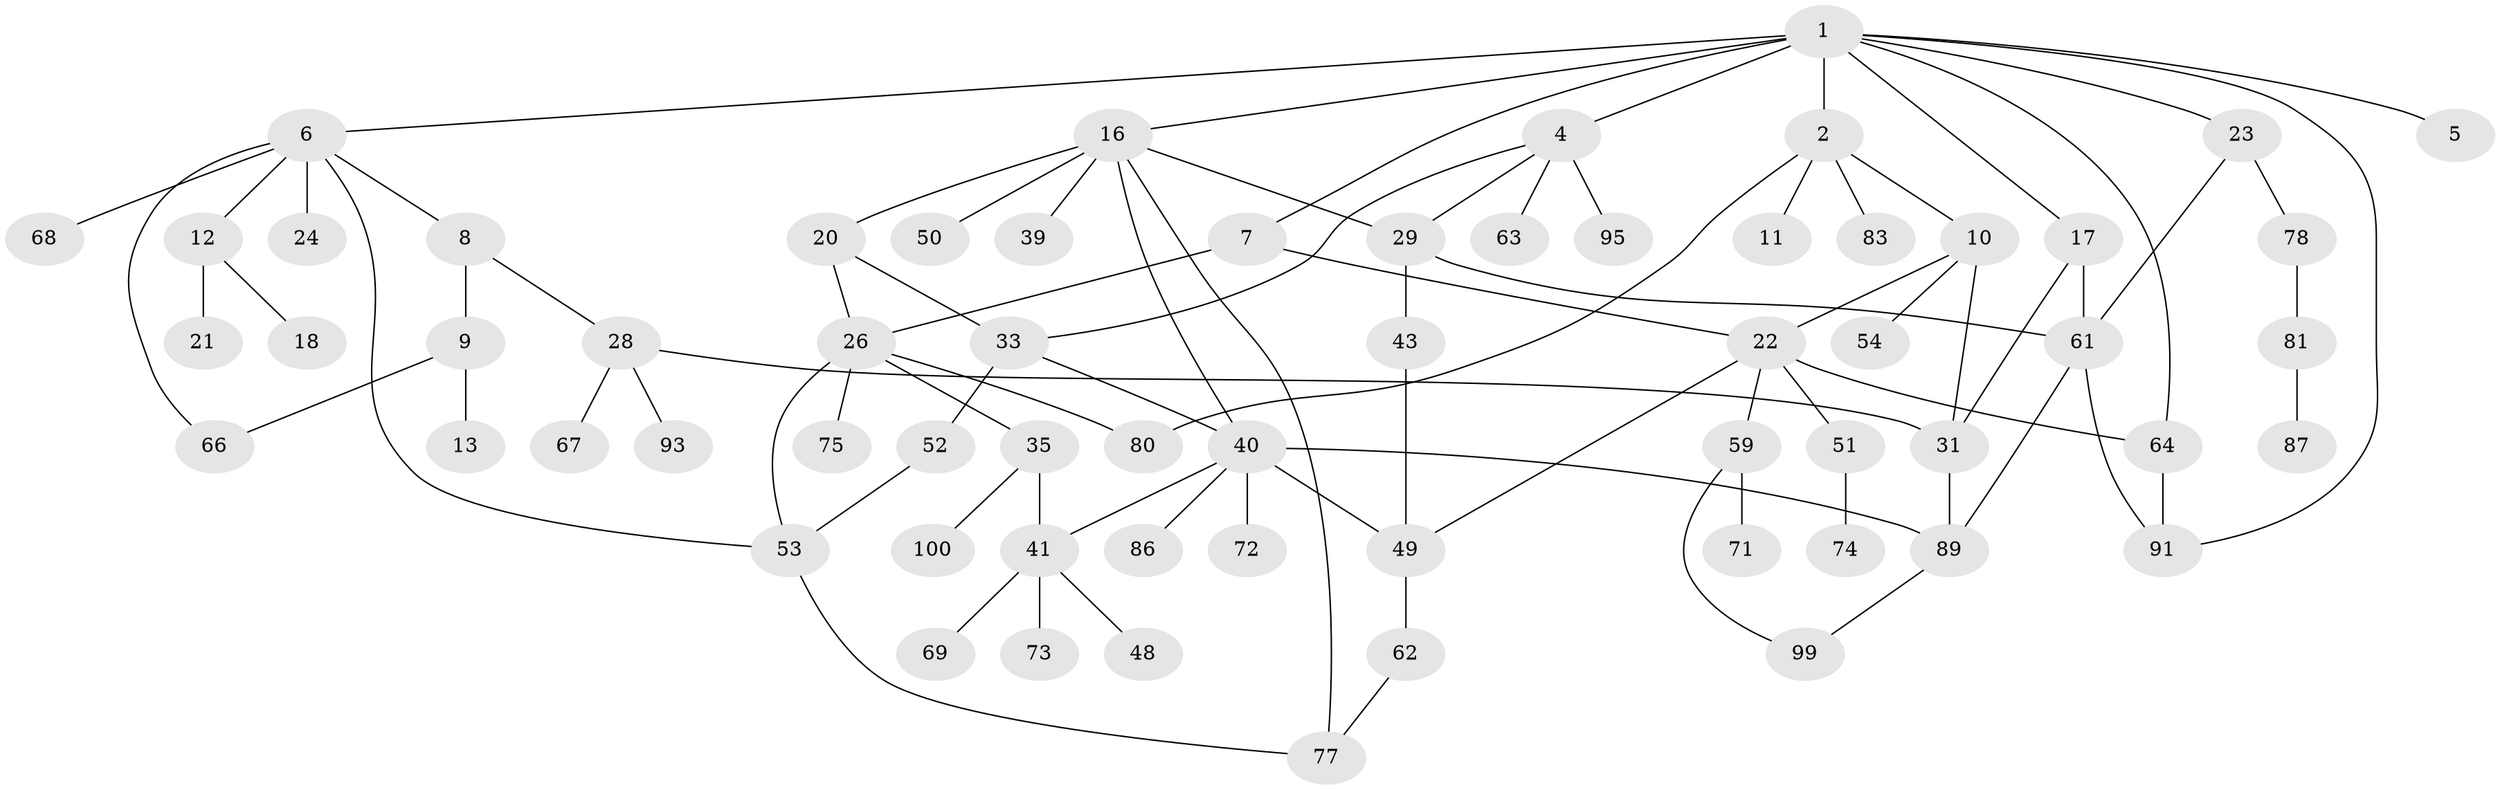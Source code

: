 // original degree distribution, {6: 0.03, 5: 0.04, 7: 0.02, 2: 0.29, 3: 0.24, 4: 0.1, 1: 0.28}
// Generated by graph-tools (version 1.1) at 2025/54/02/21/25 11:54:43]
// undirected, 64 vertices, 87 edges
graph export_dot {
graph [start="1"]
  node [color=gray90,style=filled];
  1 [super="+3"];
  2 [super="+27"];
  4 [super="+58"];
  5 [super="+14"];
  6 [super="+44"];
  7 [super="+42"];
  8 [super="+19"];
  9 [super="+34"];
  10;
  11;
  12 [super="+15"];
  13;
  16 [super="+25"];
  17 [super="+47"];
  18 [super="+37"];
  20 [super="+85"];
  21 [super="+38"];
  22 [super="+32"];
  23 [super="+45"];
  24;
  26 [super="+70"];
  28 [super="+55"];
  29 [super="+30"];
  31 [super="+46"];
  33;
  35 [super="+36"];
  39;
  40 [super="+65"];
  41 [super="+57"];
  43;
  48;
  49 [super="+56"];
  50;
  51;
  52;
  53 [super="+90"];
  54;
  59 [super="+60"];
  61 [super="+92"];
  62 [super="+88"];
  63 [super="+76"];
  64 [super="+79"];
  66;
  67;
  68;
  69;
  71 [super="+94"];
  72;
  73;
  74;
  75 [super="+84"];
  77;
  78;
  80;
  81 [super="+82"];
  83;
  86;
  87;
  89 [super="+97"];
  91;
  93 [super="+96"];
  95 [super="+98"];
  99;
  100;
  1 -- 2;
  1 -- 5;
  1 -- 16;
  1 -- 23;
  1 -- 91;
  1 -- 17;
  1 -- 4 [weight=2];
  1 -- 6;
  1 -- 7;
  1 -- 64;
  2 -- 10;
  2 -- 11;
  2 -- 80;
  2 -- 83;
  4 -- 33;
  4 -- 63;
  4 -- 95;
  4 -- 29;
  6 -- 8;
  6 -- 12;
  6 -- 24;
  6 -- 53;
  6 -- 68;
  6 -- 66;
  7 -- 22;
  7 -- 26;
  8 -- 9;
  8 -- 28;
  9 -- 13;
  9 -- 66;
  10 -- 22;
  10 -- 31;
  10 -- 54;
  12 -- 18;
  12 -- 21;
  16 -- 20;
  16 -- 29;
  16 -- 39;
  16 -- 77;
  16 -- 40;
  16 -- 50;
  17 -- 61;
  17 -- 31;
  20 -- 26;
  20 -- 33;
  22 -- 49;
  22 -- 64;
  22 -- 51;
  22 -- 59;
  23 -- 61;
  23 -- 78;
  26 -- 35;
  26 -- 75;
  26 -- 80;
  26 -- 53;
  28 -- 31;
  28 -- 67;
  28 -- 93;
  29 -- 61;
  29 -- 43;
  31 -- 89;
  33 -- 52;
  33 -- 40;
  35 -- 41 [weight=2];
  35 -- 100;
  40 -- 41;
  40 -- 86;
  40 -- 72;
  40 -- 89;
  40 -- 49;
  41 -- 48;
  41 -- 69;
  41 -- 73;
  43 -- 49;
  49 -- 62;
  51 -- 74;
  52 -- 53;
  53 -- 77;
  59 -- 99;
  59 -- 71;
  61 -- 89;
  61 -- 91;
  62 -- 77;
  64 -- 91;
  78 -- 81;
  81 -- 87;
  89 -- 99;
}
